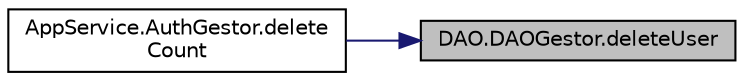 digraph "DAO.DAOGestor.deleteUser"
{
 // LATEX_PDF_SIZE
  edge [fontname="Helvetica",fontsize="10",labelfontname="Helvetica",labelfontsize="10"];
  node [fontname="Helvetica",fontsize="10",shape=record];
  rankdir="RL";
  Node1 [label="DAO.DAOGestor.deleteUser",height=0.2,width=0.4,color="black", fillcolor="grey75", style="filled", fontcolor="black",tooltip=" "];
  Node1 -> Node2 [dir="back",color="midnightblue",fontsize="10",style="solid",fontname="Helvetica"];
  Node2 [label="AppService.AuthGestor.delete\lCount",height=0.2,width=0.4,color="black", fillcolor="white", style="filled",URL="$class_app_service_1_1_auth_gestor.html#aa6ff344b90eb77a27dfc200fba74c523",tooltip=" "];
}
